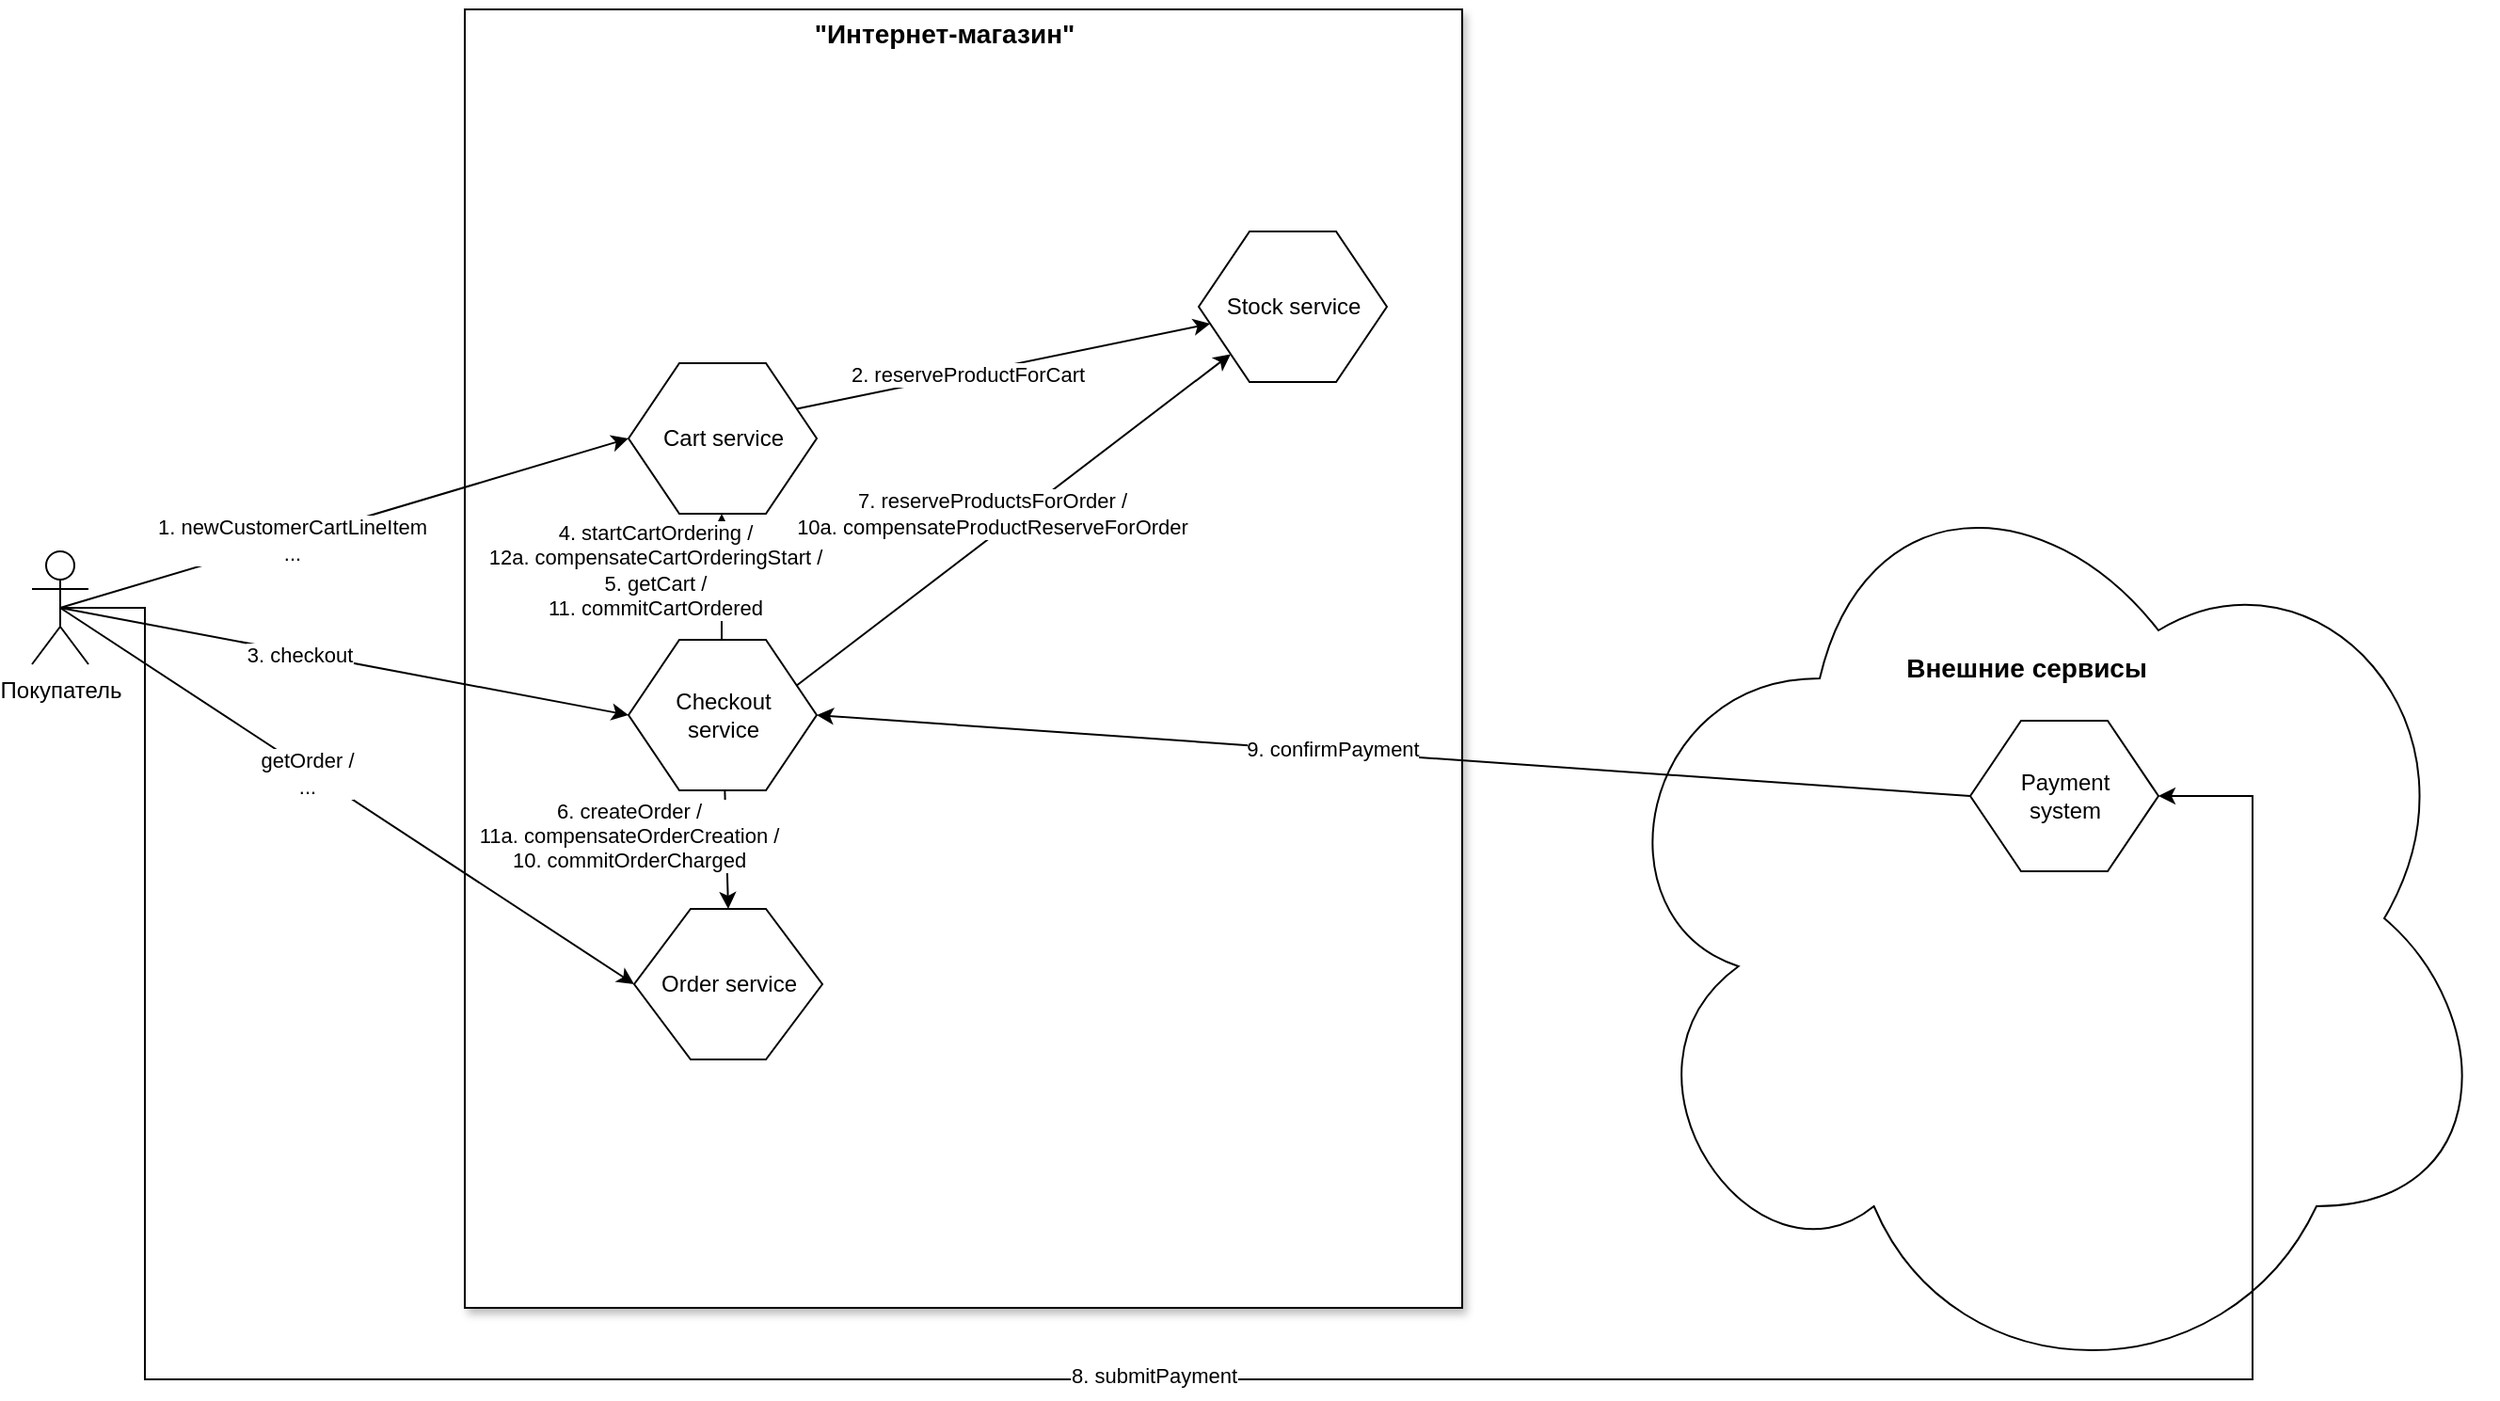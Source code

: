 <mxfile version="24.7.7">
  <diagram name="Page-1" id="90a13364-a465-7bf4-72fc-28e22215d7a0">
    <mxGraphModel grid="1" page="1" gridSize="10" guides="1" tooltips="1" connect="1" arrows="1" fold="1" pageScale="1.5" pageWidth="1169" pageHeight="826" background="none" math="0" shadow="0">
      <root>
        <mxCell id="0" style=";html=1;" />
        <mxCell id="1" style=";html=1;" parent="0" />
        <mxCell id="hilotczi9797B5mhuSAA-18" value="" style="ellipse;shape=cloud;whiteSpace=wrap;html=1;" vertex="1" parent="1">
          <mxGeometry x="1000" y="550" width="480" height="510" as="geometry" />
        </mxCell>
        <mxCell id="hilotczi9797B5mhuSAA-4" value="" style="rounded=0;whiteSpace=wrap;html=1;shadow=1;" vertex="1" parent="1">
          <mxGeometry x="400" y="322" width="530" height="690" as="geometry" />
        </mxCell>
        <mxCell id="hilotczi9797B5mhuSAA-6" value="&lt;b&gt;&lt;font style=&quot;font-size: 14px;&quot;&gt;&quot;Интернет-магазин&quot;&lt;/font&gt;&lt;/b&gt;" style="text;html=1;align=center;verticalAlign=middle;whiteSpace=wrap;rounded=0;" vertex="1" parent="1">
          <mxGeometry x="540" y="320" width="230" height="30" as="geometry" />
        </mxCell>
        <mxCell id="hilotczi9797B5mhuSAA-7" value="&lt;b&gt;&lt;font style=&quot;font-size: 14px;&quot;&gt;Внешние сервисы&lt;/font&gt;&lt;/b&gt;" style="text;html=1;align=center;verticalAlign=middle;whiteSpace=wrap;rounded=0;" vertex="1" parent="1">
          <mxGeometry x="1115" y="657" width="230" height="30" as="geometry" />
        </mxCell>
        <mxCell id="NoRryltUvSvKx5R-t3G7-22" style="edgeStyle=orthogonalEdgeStyle;rounded=0;orthogonalLoop=1;jettySize=auto;html=1;exitX=0.5;exitY=0.5;exitDx=0;exitDy=0;exitPerimeter=0;" edge="1" parent="1" source="hilotczi9797B5mhuSAA-8" target="hilotczi9797B5mhuSAA-16">
          <mxGeometry relative="1" as="geometry">
            <Array as="points">
              <mxPoint x="230" y="640" />
              <mxPoint x="230" y="1050" />
              <mxPoint x="1350" y="1050" />
              <mxPoint x="1350" y="740" />
            </Array>
          </mxGeometry>
        </mxCell>
        <mxCell id="NoRryltUvSvKx5R-t3G7-23" value="8. submitPayment" style="edgeLabel;html=1;align=center;verticalAlign=middle;resizable=0;points=[];" connectable="0" vertex="1" parent="NoRryltUvSvKx5R-t3G7-22">
          <mxGeometry x="0.024" y="2" relative="1" as="geometry">
            <mxPoint as="offset" />
          </mxGeometry>
        </mxCell>
        <mxCell id="hilotczi9797B5mhuSAA-8" value="Покупатель" style="shape=umlActor;verticalLabelPosition=bottom;verticalAlign=top;html=1;outlineConnect=0;" vertex="1" parent="1">
          <mxGeometry x="170" y="610" width="30" height="60" as="geometry" />
        </mxCell>
        <mxCell id="hilotczi9797B5mhuSAA-10" value="Cart service" style="verticalLabelPosition=middle;verticalAlign=middle;html=1;shape=hexagon;perimeter=hexagonPerimeter2;arcSize=6;size=0.27;labelPosition=center;align=center;" vertex="1" parent="1">
          <mxGeometry x="487" y="510" width="100" height="80" as="geometry" />
        </mxCell>
        <mxCell id="NoRryltUvSvKx5R-t3G7-15" style="edgeStyle=orthogonalEdgeStyle;rounded=0;orthogonalLoop=1;jettySize=auto;html=1;exitX=0.375;exitY=0;exitDx=0;exitDy=0;" edge="1" parent="1" target="hilotczi9797B5mhuSAA-10">
          <mxGeometry relative="1" as="geometry">
            <mxPoint x="536.5" y="657" as="sourcePoint" />
            <mxPoint x="536.5" y="610" as="targetPoint" />
          </mxGeometry>
        </mxCell>
        <mxCell id="NoRryltUvSvKx5R-t3G7-16" value="4. startCartOrdering /&lt;br&gt;12a. compensateCartOrderingStart /&lt;br&gt;5. getCart /&lt;br&gt;11. commitCartOrdered" style="edgeLabel;html=1;align=center;verticalAlign=middle;resizable=0;points=[];" connectable="0" vertex="1" parent="NoRryltUvSvKx5R-t3G7-15">
          <mxGeometry x="-0.021" y="3" relative="1" as="geometry">
            <mxPoint x="-33" y="-4" as="offset" />
          </mxGeometry>
        </mxCell>
        <mxCell id="hilotczi9797B5mhuSAA-11" value="Checkout&lt;div&gt;service&lt;/div&gt;" style="verticalLabelPosition=middle;verticalAlign=middle;html=1;shape=hexagon;perimeter=hexagonPerimeter2;arcSize=6;size=0.27;labelPosition=center;align=center;" vertex="1" parent="1">
          <mxGeometry x="487" y="657" width="100" height="80" as="geometry" />
        </mxCell>
        <mxCell id="hilotczi9797B5mhuSAA-12" value="Order service" style="verticalLabelPosition=middle;verticalAlign=middle;html=1;shape=hexagon;perimeter=hexagonPerimeter2;arcSize=6;size=0.3;labelPosition=center;align=center;" vertex="1" parent="1">
          <mxGeometry x="490" y="800" width="100" height="80" as="geometry" />
        </mxCell>
        <mxCell id="hilotczi9797B5mhuSAA-13" value="Stock service" style="verticalLabelPosition=middle;verticalAlign=middle;html=1;shape=hexagon;perimeter=hexagonPerimeter2;arcSize=6;size=0.27;labelPosition=center;align=center;" vertex="1" parent="1">
          <mxGeometry x="790" y="440" width="100" height="80" as="geometry" />
        </mxCell>
        <mxCell id="hilotczi9797B5mhuSAA-16" value="Payment&lt;div&gt;system&lt;/div&gt;" style="verticalLabelPosition=middle;verticalAlign=middle;html=1;shape=hexagon;perimeter=hexagonPerimeter2;arcSize=6;size=0.27;labelPosition=center;align=center;" vertex="1" parent="1">
          <mxGeometry x="1200" y="700" width="100" height="80" as="geometry" />
        </mxCell>
        <mxCell id="hilotczi9797B5mhuSAA-21" value="" style="endArrow=classic;html=1;rounded=0;exitX=0.5;exitY=0.5;exitDx=0;exitDy=0;exitPerimeter=0;entryX=0;entryY=0.5;entryDx=0;entryDy=0;" edge="1" parent="1" source="hilotczi9797B5mhuSAA-8" target="hilotczi9797B5mhuSAA-10">
          <mxGeometry width="50" height="50" relative="1" as="geometry">
            <mxPoint x="210" y="650" as="sourcePoint" />
            <mxPoint x="370" y="630" as="targetPoint" />
          </mxGeometry>
        </mxCell>
        <mxCell id="hilotczi9797B5mhuSAA-23" value="1. newCustomerCartLineItem&lt;div&gt;...&lt;/div&gt;" style="edgeLabel;html=1;align=center;verticalAlign=middle;resizable=0;points=[];" connectable="0" vertex="1" parent="hilotczi9797B5mhuSAA-21">
          <mxGeometry x="-0.184" relative="1" as="geometry">
            <mxPoint as="offset" />
          </mxGeometry>
        </mxCell>
        <mxCell id="hilotczi9797B5mhuSAA-25" value="" style="endArrow=classic;html=1;rounded=0;exitX=0.5;exitY=0.5;exitDx=0;exitDy=0;exitPerimeter=0;entryX=0;entryY=0.5;entryDx=0;entryDy=0;" edge="1" parent="1" source="hilotczi9797B5mhuSAA-8" target="hilotczi9797B5mhuSAA-12">
          <mxGeometry width="50" height="50" relative="1" as="geometry">
            <mxPoint x="320" y="680" as="sourcePoint" />
            <mxPoint x="370" y="630" as="targetPoint" />
          </mxGeometry>
        </mxCell>
        <mxCell id="hilotczi9797B5mhuSAA-26" value="getOrder /&lt;br&gt;..." style="edgeLabel;html=1;align=center;verticalAlign=middle;resizable=0;points=[];" connectable="0" vertex="1" parent="hilotczi9797B5mhuSAA-25">
          <mxGeometry x="-0.136" y="-2" relative="1" as="geometry">
            <mxPoint as="offset" />
          </mxGeometry>
        </mxCell>
        <mxCell id="hilotczi9797B5mhuSAA-27" value="" style="endArrow=classic;html=1;rounded=0;exitX=0.5;exitY=0.5;exitDx=0;exitDy=0;exitPerimeter=0;entryX=0;entryY=0.5;entryDx=0;entryDy=0;" edge="1" parent="1" source="hilotczi9797B5mhuSAA-8" target="hilotczi9797B5mhuSAA-11">
          <mxGeometry width="50" height="50" relative="1" as="geometry">
            <mxPoint x="320" y="680" as="sourcePoint" />
            <mxPoint x="370" y="630" as="targetPoint" />
          </mxGeometry>
        </mxCell>
        <mxCell id="hilotczi9797B5mhuSAA-28" value="3. checkout" style="edgeLabel;html=1;align=center;verticalAlign=middle;resizable=0;points=[];" connectable="0" vertex="1" parent="hilotczi9797B5mhuSAA-27">
          <mxGeometry x="-0.162" y="-1" relative="1" as="geometry">
            <mxPoint as="offset" />
          </mxGeometry>
        </mxCell>
        <mxCell id="hilotczi9797B5mhuSAA-29" value="" style="endArrow=classic;html=1;rounded=0;exitX=0;exitY=0.5;exitDx=0;exitDy=0;entryX=1;entryY=0.5;entryDx=0;entryDy=0;" edge="1" parent="1" source="hilotczi9797B5mhuSAA-16" target="hilotczi9797B5mhuSAA-11">
          <mxGeometry width="50" height="50" relative="1" as="geometry">
            <mxPoint x="800" y="680" as="sourcePoint" />
            <mxPoint x="850" y="630" as="targetPoint" />
          </mxGeometry>
        </mxCell>
        <mxCell id="hilotczi9797B5mhuSAA-30" value="9. confirmPayment" style="edgeLabel;html=1;align=center;verticalAlign=middle;resizable=0;points=[];" connectable="0" vertex="1" parent="hilotczi9797B5mhuSAA-29">
          <mxGeometry x="0.108" y="-1" relative="1" as="geometry">
            <mxPoint as="offset" />
          </mxGeometry>
        </mxCell>
        <mxCell id="NoRryltUvSvKx5R-t3G7-12" value="" style="endArrow=classic;html=1;rounded=0;exitX=1;exitY=0.25;exitDx=0;exitDy=0;" edge="1" parent="1" source="hilotczi9797B5mhuSAA-10" target="hilotczi9797B5mhuSAA-13">
          <mxGeometry width="50" height="50" relative="1" as="geometry">
            <mxPoint x="650" y="550" as="sourcePoint" />
            <mxPoint x="700" y="500" as="targetPoint" />
          </mxGeometry>
        </mxCell>
        <mxCell id="NoRryltUvSvKx5R-t3G7-13" value="2. reserveProductForCart" style="edgeLabel;html=1;align=center;verticalAlign=middle;resizable=0;points=[];" connectable="0" vertex="1" parent="NoRryltUvSvKx5R-t3G7-12">
          <mxGeometry x="-0.182" y="1" relative="1" as="geometry">
            <mxPoint y="1" as="offset" />
          </mxGeometry>
        </mxCell>
        <mxCell id="NoRryltUvSvKx5R-t3G7-18" value="" style="endArrow=classic;html=1;rounded=0;entryX=0.5;entryY=0;entryDx=0;entryDy=0;" edge="1" parent="1" source="hilotczi9797B5mhuSAA-11" target="hilotczi9797B5mhuSAA-12">
          <mxGeometry width="50" height="50" relative="1" as="geometry">
            <mxPoint x="540" y="740" as="sourcePoint" />
            <mxPoint x="530" y="750" as="targetPoint" />
          </mxGeometry>
        </mxCell>
        <mxCell id="NoRryltUvSvKx5R-t3G7-19" value="6. createOrder /&lt;br&gt;11a. compensateOrderCreation /&lt;br&gt;10. commitOrderCharged" style="edgeLabel;html=1;align=center;verticalAlign=middle;resizable=0;points=[];" connectable="0" vertex="1" parent="NoRryltUvSvKx5R-t3G7-18">
          <mxGeometry x="-0.067" relative="1" as="geometry">
            <mxPoint x="-52" y="-6" as="offset" />
          </mxGeometry>
        </mxCell>
        <mxCell id="NoRryltUvSvKx5R-t3G7-24" value="" style="endArrow=classic;html=1;rounded=0;exitX=1;exitY=0.25;exitDx=0;exitDy=0;" edge="1" parent="1" source="hilotczi9797B5mhuSAA-11" target="hilotczi9797B5mhuSAA-13">
          <mxGeometry width="50" height="50" relative="1" as="geometry">
            <mxPoint x="670" y="710" as="sourcePoint" />
            <mxPoint x="720" y="660" as="targetPoint" />
          </mxGeometry>
        </mxCell>
        <mxCell id="NoRryltUvSvKx5R-t3G7-25" value="7. reserveProductsForOrder /&lt;br&gt;10a. compensateProductReserveForOrder" style="edgeLabel;html=1;align=center;verticalAlign=middle;resizable=0;points=[];" connectable="0" vertex="1" parent="NoRryltUvSvKx5R-t3G7-24">
          <mxGeometry x="0.141" relative="1" as="geometry">
            <mxPoint x="-28" y="9" as="offset" />
          </mxGeometry>
        </mxCell>
      </root>
    </mxGraphModel>
  </diagram>
</mxfile>
